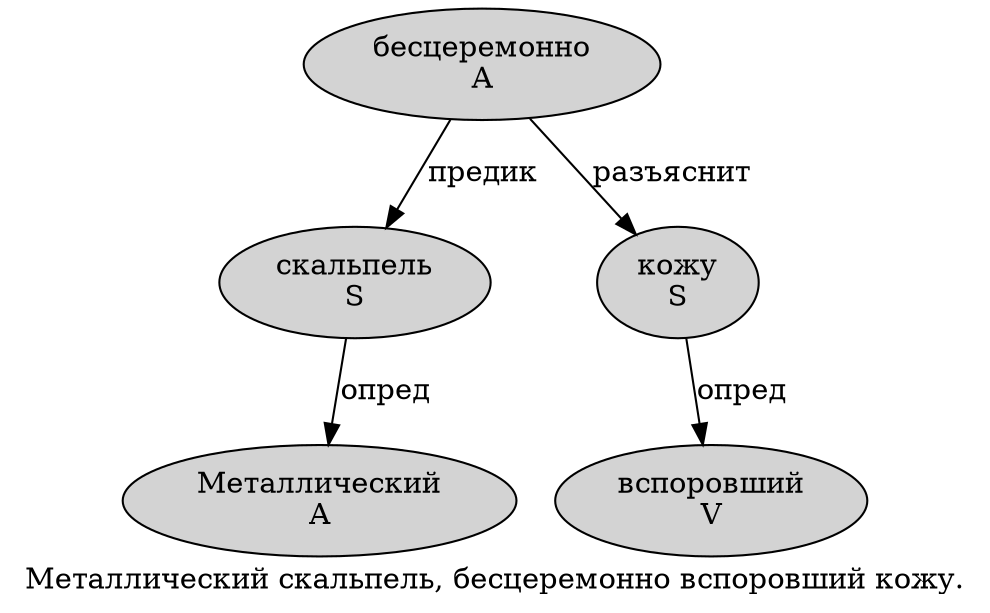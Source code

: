digraph SENTENCE_1215 {
	graph [label="Металлический скальпель, бесцеремонно вспоровший кожу."]
	node [style=filled]
		0 [label="Металлический
A" color="" fillcolor=lightgray penwidth=1 shape=ellipse]
		1 [label="скальпель
S" color="" fillcolor=lightgray penwidth=1 shape=ellipse]
		3 [label="бесцеремонно
A" color="" fillcolor=lightgray penwidth=1 shape=ellipse]
		4 [label="вспоровший
V" color="" fillcolor=lightgray penwidth=1 shape=ellipse]
		5 [label="кожу
S" color="" fillcolor=lightgray penwidth=1 shape=ellipse]
			3 -> 1 [label="предик"]
			3 -> 5 [label="разъяснит"]
			5 -> 4 [label="опред"]
			1 -> 0 [label="опред"]
}